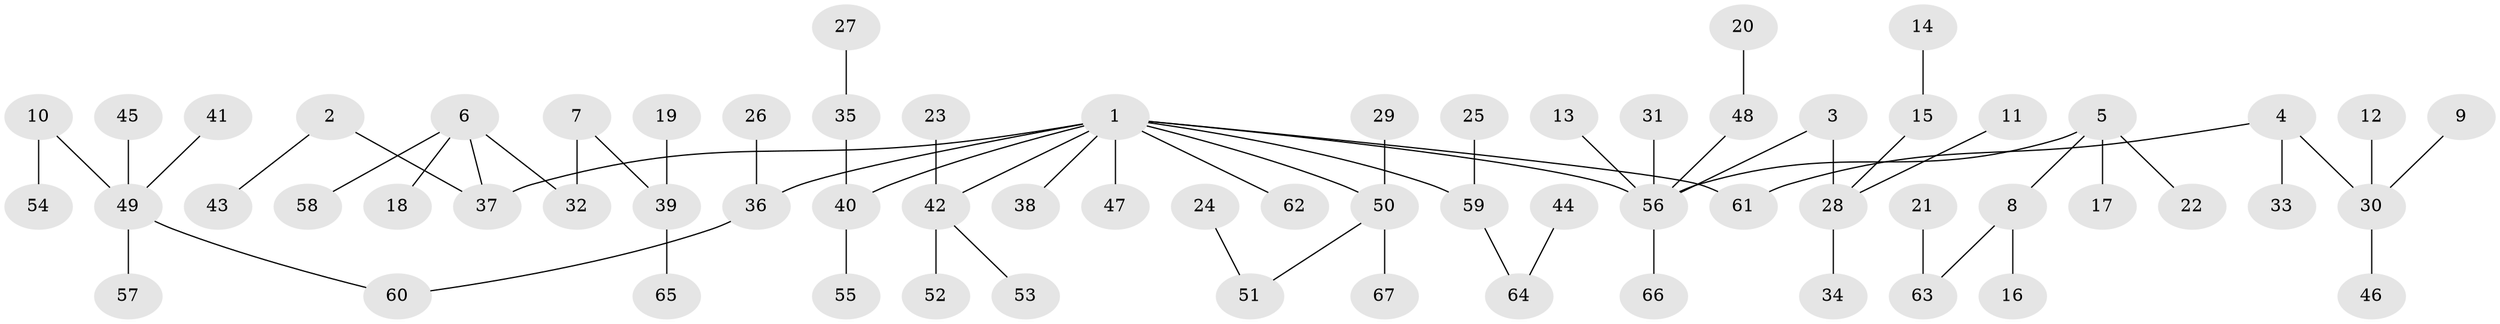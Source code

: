 // original degree distribution, {5: 0.05263157894736842, 7: 0.015037593984962405, 3: 0.09774436090225563, 4: 0.09774436090225563, 2: 0.19548872180451127, 1: 0.5413533834586466}
// Generated by graph-tools (version 1.1) at 2025/26/03/09/25 03:26:33]
// undirected, 67 vertices, 66 edges
graph export_dot {
graph [start="1"]
  node [color=gray90,style=filled];
  1;
  2;
  3;
  4;
  5;
  6;
  7;
  8;
  9;
  10;
  11;
  12;
  13;
  14;
  15;
  16;
  17;
  18;
  19;
  20;
  21;
  22;
  23;
  24;
  25;
  26;
  27;
  28;
  29;
  30;
  31;
  32;
  33;
  34;
  35;
  36;
  37;
  38;
  39;
  40;
  41;
  42;
  43;
  44;
  45;
  46;
  47;
  48;
  49;
  50;
  51;
  52;
  53;
  54;
  55;
  56;
  57;
  58;
  59;
  60;
  61;
  62;
  63;
  64;
  65;
  66;
  67;
  1 -- 36 [weight=1.0];
  1 -- 37 [weight=1.0];
  1 -- 38 [weight=1.0];
  1 -- 40 [weight=1.0];
  1 -- 42 [weight=1.0];
  1 -- 47 [weight=1.0];
  1 -- 50 [weight=1.0];
  1 -- 56 [weight=1.0];
  1 -- 59 [weight=1.0];
  1 -- 61 [weight=1.0];
  1 -- 62 [weight=1.0];
  2 -- 37 [weight=1.0];
  2 -- 43 [weight=1.0];
  3 -- 28 [weight=1.0];
  3 -- 56 [weight=1.0];
  4 -- 30 [weight=1.0];
  4 -- 33 [weight=1.0];
  4 -- 61 [weight=1.0];
  5 -- 8 [weight=1.0];
  5 -- 17 [weight=1.0];
  5 -- 22 [weight=1.0];
  5 -- 56 [weight=1.0];
  6 -- 18 [weight=1.0];
  6 -- 32 [weight=1.0];
  6 -- 37 [weight=1.0];
  6 -- 58 [weight=1.0];
  7 -- 32 [weight=1.0];
  7 -- 39 [weight=1.0];
  8 -- 16 [weight=1.0];
  8 -- 63 [weight=1.0];
  9 -- 30 [weight=1.0];
  10 -- 49 [weight=1.0];
  10 -- 54 [weight=1.0];
  11 -- 28 [weight=1.0];
  12 -- 30 [weight=1.0];
  13 -- 56 [weight=1.0];
  14 -- 15 [weight=1.0];
  15 -- 28 [weight=1.0];
  19 -- 39 [weight=1.0];
  20 -- 48 [weight=1.0];
  21 -- 63 [weight=1.0];
  23 -- 42 [weight=1.0];
  24 -- 51 [weight=1.0];
  25 -- 59 [weight=1.0];
  26 -- 36 [weight=1.0];
  27 -- 35 [weight=1.0];
  28 -- 34 [weight=1.0];
  29 -- 50 [weight=1.0];
  30 -- 46 [weight=1.0];
  31 -- 56 [weight=1.0];
  35 -- 40 [weight=1.0];
  36 -- 60 [weight=1.0];
  39 -- 65 [weight=1.0];
  40 -- 55 [weight=1.0];
  41 -- 49 [weight=1.0];
  42 -- 52 [weight=1.0];
  42 -- 53 [weight=1.0];
  44 -- 64 [weight=1.0];
  45 -- 49 [weight=1.0];
  48 -- 56 [weight=1.0];
  49 -- 57 [weight=1.0];
  49 -- 60 [weight=1.0];
  50 -- 51 [weight=1.0];
  50 -- 67 [weight=1.0];
  56 -- 66 [weight=1.0];
  59 -- 64 [weight=1.0];
}
